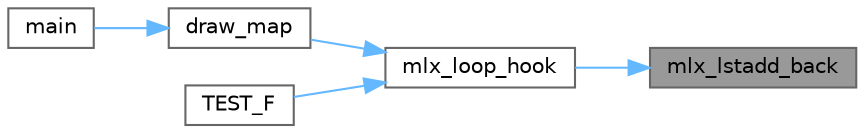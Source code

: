 digraph "mlx_lstadd_back"
{
 // INTERACTIVE_SVG=YES
 // LATEX_PDF_SIZE
  bgcolor="transparent";
  edge [fontname=Helvetica,fontsize=10,labelfontname=Helvetica,labelfontsize=10];
  node [fontname=Helvetica,fontsize=10,shape=box,height=0.2,width=0.4];
  rankdir="RL";
  Node1 [label="mlx_lstadd_back",height=0.2,width=0.4,color="gray40", fillcolor="grey60", style="filled", fontcolor="black",tooltip=" "];
  Node1 -> Node2 [dir="back",color="steelblue1",style="solid"];
  Node2 [label="mlx_loop_hook",height=0.2,width=0.4,color="grey40", fillcolor="white", style="filled",URL="$mlx__loop_8c.html#afc772cc4204df8de0388e9bb38768d10",tooltip=" "];
  Node2 -> Node3 [dir="back",color="steelblue1",style="solid"];
  Node3 [label="draw_map",height=0.2,width=0.4,color="grey40", fillcolor="white", style="filled",URL="$draw__map_8c.html#a1dd6a7f325ca5e8aafa0fe462209b4bb",tooltip=" "];
  Node3 -> Node4 [dir="back",color="steelblue1",style="solid"];
  Node4 [label="main",height=0.2,width=0.4,color="grey40", fillcolor="white", style="filled",URL="$main_8c.html#a3c04138a5bfe5d72780bb7e82a18e627",tooltip=" "];
  Node2 -> Node5 [dir="back",color="steelblue1",style="solid"];
  Node5 [label="TEST_F",height=0.2,width=0.4,color="grey40", fillcolor="white", style="filled",URL="$tests_8cpp.html#a0bea0b82a8268d65dc6d1a6f5a55750f",tooltip=" "];
}
